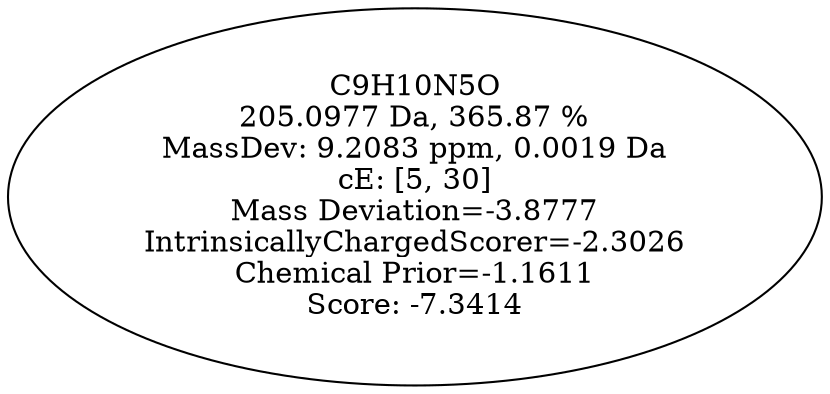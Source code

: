 strict digraph {
v1 [label="C9H10N5O\n205.0977 Da, 365.87 %\nMassDev: 9.2083 ppm, 0.0019 Da\ncE: [5, 30]\nMass Deviation=-3.8777\nIntrinsicallyChargedScorer=-2.3026\nChemical Prior=-1.1611\nScore: -7.3414"];
}